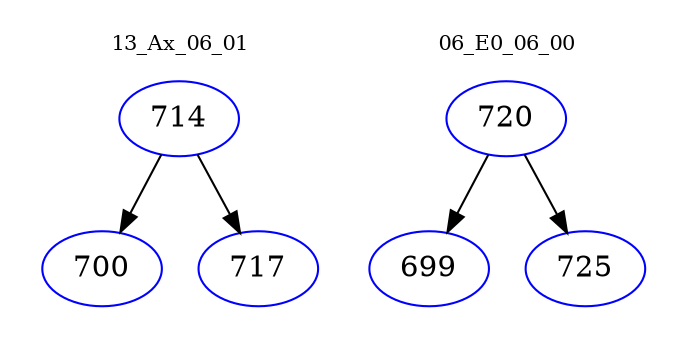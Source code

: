 digraph{
subgraph cluster_0 {
color = white
label = "13_Ax_06_01";
fontsize=10;
T0_714 [label="714", color="blue"]
T0_714 -> T0_700 [color="black"]
T0_700 [label="700", color="blue"]
T0_714 -> T0_717 [color="black"]
T0_717 [label="717", color="blue"]
}
subgraph cluster_1 {
color = white
label = "06_E0_06_00";
fontsize=10;
T1_720 [label="720", color="blue"]
T1_720 -> T1_699 [color="black"]
T1_699 [label="699", color="blue"]
T1_720 -> T1_725 [color="black"]
T1_725 [label="725", color="blue"]
}
}
